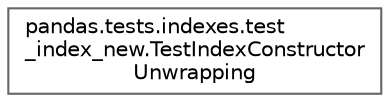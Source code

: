 digraph "Graphical Class Hierarchy"
{
 // LATEX_PDF_SIZE
  bgcolor="transparent";
  edge [fontname=Helvetica,fontsize=10,labelfontname=Helvetica,labelfontsize=10];
  node [fontname=Helvetica,fontsize=10,shape=box,height=0.2,width=0.4];
  rankdir="LR";
  Node0 [id="Node000000",label="pandas.tests.indexes.test\l_index_new.TestIndexConstructor\lUnwrapping",height=0.2,width=0.4,color="grey40", fillcolor="white", style="filled",URL="$d6/d51/classpandas_1_1tests_1_1indexes_1_1test__index__new_1_1TestIndexConstructorUnwrapping.html",tooltip=" "];
}
